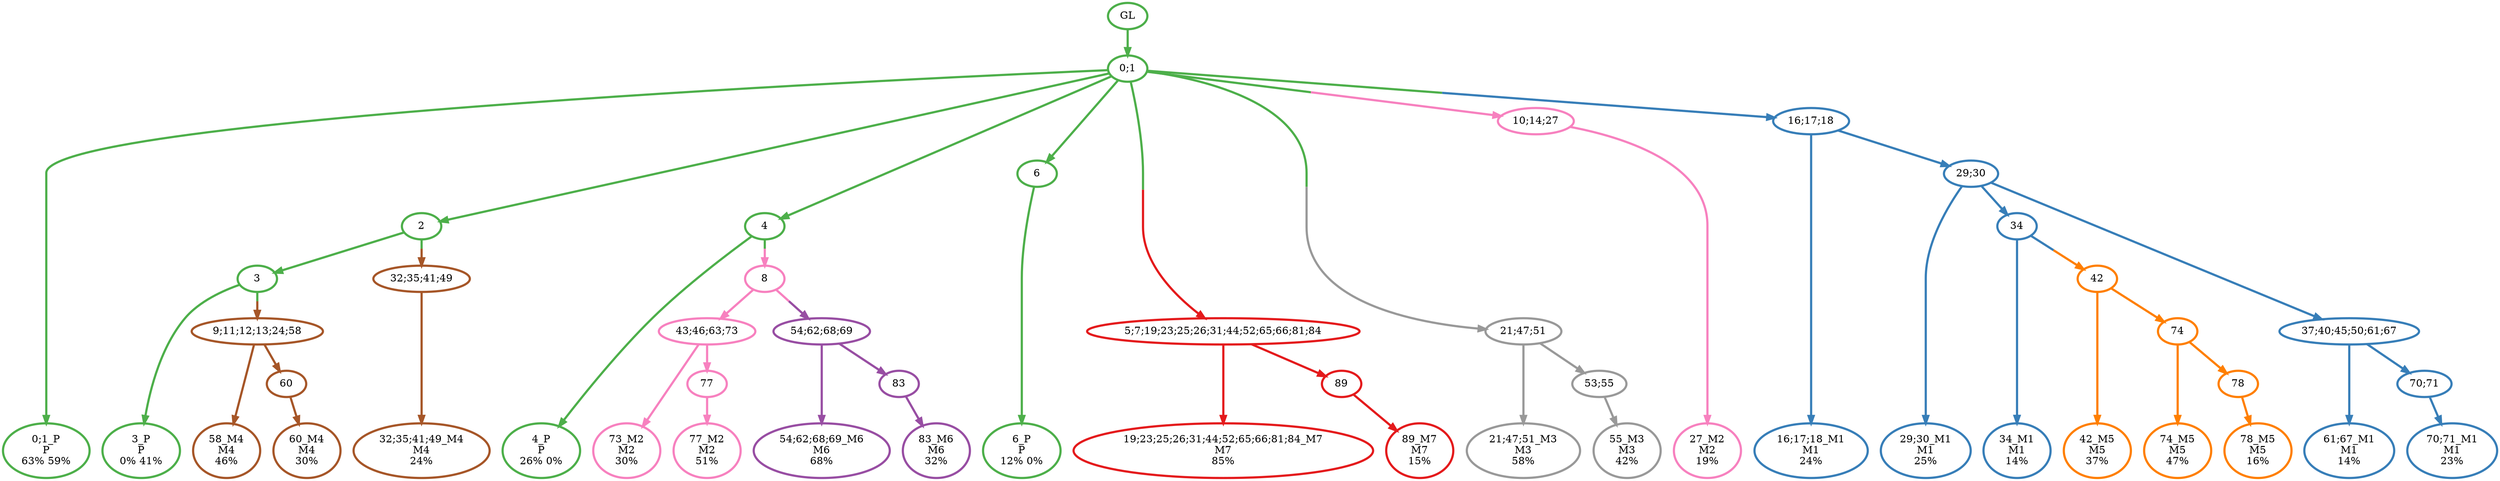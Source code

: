digraph T {
	{
		rank=same
		48 [penwidth=3,colorscheme=set19,color=3,label="0;1_P\nP\n63% 59%"]
		45 [penwidth=3,colorscheme=set19,color=3,label="3_P\nP\n0% 41%"]
		43 [penwidth=3,colorscheme=set19,color=3,label="4_P\nP\n26% 0%"]
		41 [penwidth=3,colorscheme=set19,color=3,label="6_P\nP\n12% 0%"]
		40 [penwidth=3,colorscheme=set19,color=2,label="16;17;18_M1\nM1\n24%"]
		38 [penwidth=3,colorscheme=set19,color=2,label="29;30_M1\nM1\n25%"]
		36 [penwidth=3,colorscheme=set19,color=2,label="34_M1\nM1\n14%"]
		34 [penwidth=3,colorscheme=set19,color=2,label="61;67_M1\nM1\n14%"]
		32 [penwidth=3,colorscheme=set19,color=2,label="70;71_M1\nM1\n23%"]
		30 [penwidth=3,colorscheme=set19,color=8,label="73_M2\nM2\n30%"]
		28 [penwidth=3,colorscheme=set19,color=8,label="77_M2\nM2\n51%"]
		27 [penwidth=3,colorscheme=set19,color=8,label="27_M2\nM2\n19%"]
		26 [penwidth=3,colorscheme=set19,color=9,label="21;47;51_M3\nM3\n58%"]
		24 [penwidth=3,colorscheme=set19,color=9,label="55_M3\nM3\n42%"]
		23 [penwidth=3,colorscheme=set19,color=7,label="58_M4\nM4\n46%"]
		21 [penwidth=3,colorscheme=set19,color=7,label="60_M4\nM4\n30%"]
		20 [penwidth=3,colorscheme=set19,color=7,label="32;35;41;49_M4\nM4\n24%"]
		19 [penwidth=3,colorscheme=set19,color=5,label="42_M5\nM5\n37%"]
		17 [penwidth=3,colorscheme=set19,color=5,label="74_M5\nM5\n47%"]
		15 [penwidth=3,colorscheme=set19,color=5,label="78_M5\nM5\n16%"]
		14 [penwidth=3,colorscheme=set19,color=4,label="54;62;68;69_M6\nM6\n68%"]
		12 [penwidth=3,colorscheme=set19,color=4,label="83_M6\nM6\n32%"]
		11 [penwidth=3,colorscheme=set19,color=1,label="19;23;25;26;31;44;52;65;66;81;84_M7\nM7\n85%"]
		9 [penwidth=3,colorscheme=set19,color=1,label="89_M7\nM7\n15%"]
	}
	50 [penwidth=3,colorscheme=set19,color=3,label="GL"]
	49 [penwidth=3,colorscheme=set19,color=3,label="0;1"]
	47 [penwidth=3,colorscheme=set19,color=3,label="2"]
	46 [penwidth=3,colorscheme=set19,color=3,label="3"]
	44 [penwidth=3,colorscheme=set19,color=3,label="4"]
	42 [penwidth=3,colorscheme=set19,color=3,label="6"]
	39 [penwidth=3,colorscheme=set19,color=2,label="29;30"]
	37 [penwidth=3,colorscheme=set19,color=2,label="34"]
	35 [penwidth=3,colorscheme=set19,color=2,label="37;40;45;50;61;67"]
	33 [penwidth=3,colorscheme=set19,color=2,label="70;71"]
	31 [penwidth=3,colorscheme=set19,color=8,label="43;46;63;73"]
	29 [penwidth=3,colorscheme=set19,color=8,label="77"]
	25 [penwidth=3,colorscheme=set19,color=9,label="53;55"]
	22 [penwidth=3,colorscheme=set19,color=7,label="60"]
	18 [penwidth=3,colorscheme=set19,color=5,label="74"]
	16 [penwidth=3,colorscheme=set19,color=5,label="78"]
	13 [penwidth=3,colorscheme=set19,color=4,label="83"]
	10 [penwidth=3,colorscheme=set19,color=1,label="89"]
	8 [penwidth=3,colorscheme=set19,color=4,label="54;62;68;69"]
	7 [penwidth=3,colorscheme=set19,color=5,label="42"]
	6 [penwidth=3,colorscheme=set19,color=1,label="5;7;19;23;25;26;31;44;52;65;66;81;84"]
	5 [penwidth=3,colorscheme=set19,color=7,label="9;11;12;13;24;58"]
	4 [penwidth=3,colorscheme=set19,color=7,label="32;35;41;49"]
	3 [penwidth=3,colorscheme=set19,color=9,label="21;47;51"]
	2 [penwidth=3,colorscheme=set19,color=8,label="8"]
	1 [penwidth=3,colorscheme=set19,color=8,label="10;14;27"]
	0 [penwidth=3,colorscheme=set19,color=2,label="16;17;18"]
	50 -> 49 [penwidth=3,colorscheme=set19,color=3]
	49 -> 48 [penwidth=3,colorscheme=set19,color=3]
	49 -> 47 [penwidth=3,colorscheme=set19,color=3]
	49 -> 44 [penwidth=3,colorscheme=set19,color=3]
	49 -> 42 [penwidth=3,colorscheme=set19,color=3]
	49 -> 6 [penwidth=3,colorscheme=set19,color="3;0.5:1"]
	49 -> 3 [penwidth=3,colorscheme=set19,color="3;0.5:9"]
	49 -> 1 [penwidth=3,colorscheme=set19,color="3;0.5:8"]
	49 -> 0 [penwidth=3,colorscheme=set19,color="3;0.5:2"]
	47 -> 46 [penwidth=3,colorscheme=set19,color=3]
	47 -> 4 [penwidth=3,colorscheme=set19,color="3;0.5:7"]
	46 -> 45 [penwidth=3,colorscheme=set19,color=3]
	46 -> 5 [penwidth=3,colorscheme=set19,color="3;0.5:7"]
	44 -> 43 [penwidth=3,colorscheme=set19,color=3]
	44 -> 2 [penwidth=3,colorscheme=set19,color="3;0.5:8"]
	42 -> 41 [penwidth=3,colorscheme=set19,color=3]
	39 -> 38 [penwidth=3,colorscheme=set19,color=2]
	39 -> 37 [penwidth=3,colorscheme=set19,color=2]
	39 -> 35 [penwidth=3,colorscheme=set19,color=2]
	37 -> 36 [penwidth=3,colorscheme=set19,color=2]
	37 -> 7 [penwidth=3,colorscheme=set19,color="2;0.5:5"]
	35 -> 34 [penwidth=3,colorscheme=set19,color=2]
	35 -> 33 [penwidth=3,colorscheme=set19,color=2]
	33 -> 32 [penwidth=3,colorscheme=set19,color=2]
	31 -> 30 [penwidth=3,colorscheme=set19,color=8]
	31 -> 29 [penwidth=3,colorscheme=set19,color=8]
	29 -> 28 [penwidth=3,colorscheme=set19,color=8]
	25 -> 24 [penwidth=3,colorscheme=set19,color=9]
	22 -> 21 [penwidth=3,colorscheme=set19,color=7]
	18 -> 17 [penwidth=3,colorscheme=set19,color=5]
	18 -> 16 [penwidth=3,colorscheme=set19,color=5]
	16 -> 15 [penwidth=3,colorscheme=set19,color=5]
	13 -> 12 [penwidth=3,colorscheme=set19,color=4]
	10 -> 9 [penwidth=3,colorscheme=set19,color=1]
	8 -> 14 [penwidth=3,colorscheme=set19,color=4]
	8 -> 13 [penwidth=3,colorscheme=set19,color=4]
	7 -> 19 [penwidth=3,colorscheme=set19,color=5]
	7 -> 18 [penwidth=3,colorscheme=set19,color=5]
	6 -> 11 [penwidth=3,colorscheme=set19,color=1]
	6 -> 10 [penwidth=3,colorscheme=set19,color=1]
	5 -> 23 [penwidth=3,colorscheme=set19,color=7]
	5 -> 22 [penwidth=3,colorscheme=set19,color=7]
	4 -> 20 [penwidth=3,colorscheme=set19,color=7]
	3 -> 26 [penwidth=3,colorscheme=set19,color=9]
	3 -> 25 [penwidth=3,colorscheme=set19,color=9]
	2 -> 31 [penwidth=3,colorscheme=set19,color=8]
	2 -> 8 [penwidth=3,colorscheme=set19,color="8;0.5:4"]
	1 -> 27 [penwidth=3,colorscheme=set19,color=8]
	0 -> 40 [penwidth=3,colorscheme=set19,color=2]
	0 -> 39 [penwidth=3,colorscheme=set19,color=2]
}
